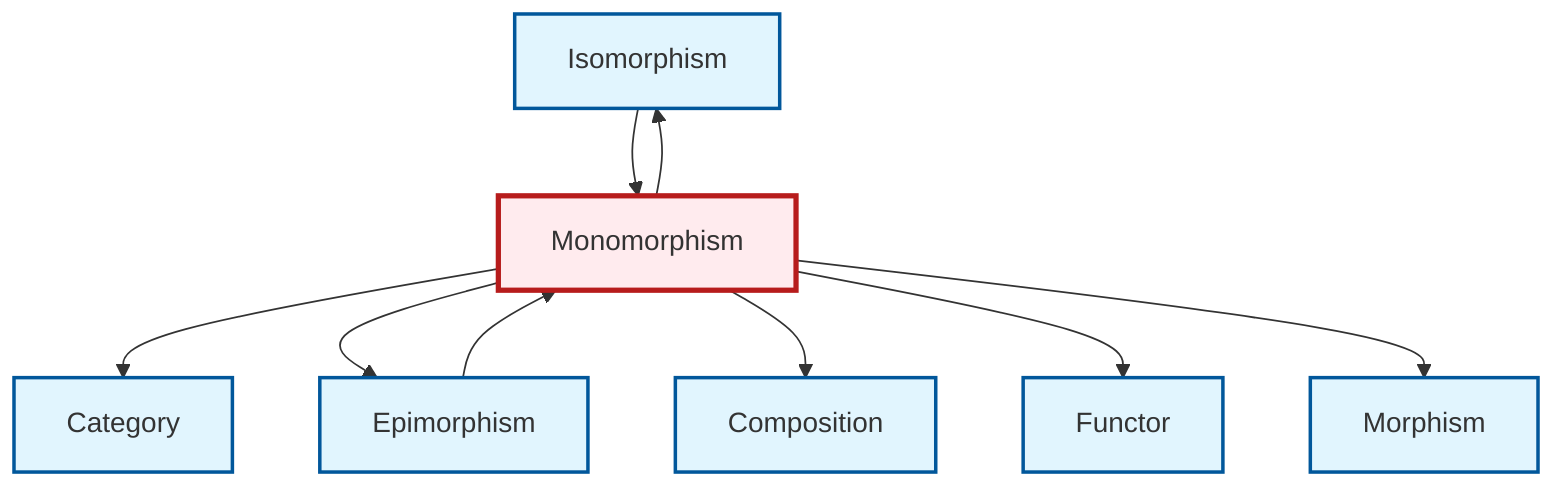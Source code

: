 graph TD
    classDef definition fill:#e1f5fe,stroke:#01579b,stroke-width:2px
    classDef theorem fill:#f3e5f5,stroke:#4a148c,stroke-width:2px
    classDef axiom fill:#fff3e0,stroke:#e65100,stroke-width:2px
    classDef example fill:#e8f5e9,stroke:#1b5e20,stroke-width:2px
    classDef current fill:#ffebee,stroke:#b71c1c,stroke-width:3px
    def-composition["Composition"]:::definition
    def-isomorphism["Isomorphism"]:::definition
    def-morphism["Morphism"]:::definition
    def-category["Category"]:::definition
    def-epimorphism["Epimorphism"]:::definition
    def-functor["Functor"]:::definition
    def-monomorphism["Monomorphism"]:::definition
    def-isomorphism --> def-monomorphism
    def-monomorphism --> def-category
    def-monomorphism --> def-epimorphism
    def-monomorphism --> def-composition
    def-epimorphism --> def-monomorphism
    def-monomorphism --> def-functor
    def-monomorphism --> def-isomorphism
    def-monomorphism --> def-morphism
    class def-monomorphism current